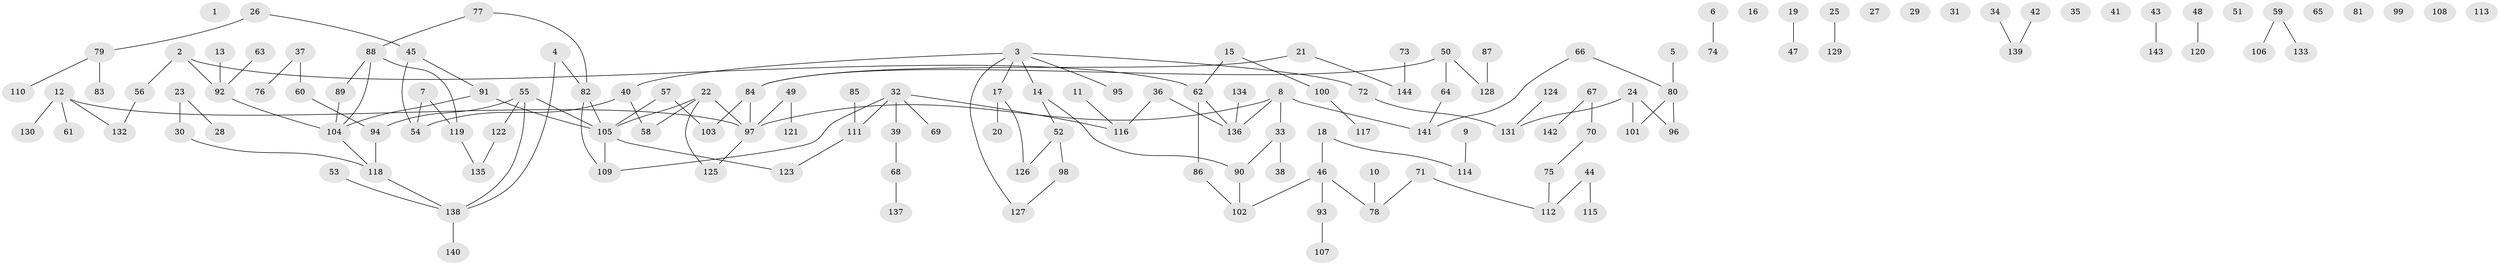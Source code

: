 // Generated by graph-tools (version 1.1) at 2025/39/03/09/25 04:39:30]
// undirected, 144 vertices, 145 edges
graph export_dot {
graph [start="1"]
  node [color=gray90,style=filled];
  1;
  2;
  3;
  4;
  5;
  6;
  7;
  8;
  9;
  10;
  11;
  12;
  13;
  14;
  15;
  16;
  17;
  18;
  19;
  20;
  21;
  22;
  23;
  24;
  25;
  26;
  27;
  28;
  29;
  30;
  31;
  32;
  33;
  34;
  35;
  36;
  37;
  38;
  39;
  40;
  41;
  42;
  43;
  44;
  45;
  46;
  47;
  48;
  49;
  50;
  51;
  52;
  53;
  54;
  55;
  56;
  57;
  58;
  59;
  60;
  61;
  62;
  63;
  64;
  65;
  66;
  67;
  68;
  69;
  70;
  71;
  72;
  73;
  74;
  75;
  76;
  77;
  78;
  79;
  80;
  81;
  82;
  83;
  84;
  85;
  86;
  87;
  88;
  89;
  90;
  91;
  92;
  93;
  94;
  95;
  96;
  97;
  98;
  99;
  100;
  101;
  102;
  103;
  104;
  105;
  106;
  107;
  108;
  109;
  110;
  111;
  112;
  113;
  114;
  115;
  116;
  117;
  118;
  119;
  120;
  121;
  122;
  123;
  124;
  125;
  126;
  127;
  128;
  129;
  130;
  131;
  132;
  133;
  134;
  135;
  136;
  137;
  138;
  139;
  140;
  141;
  142;
  143;
  144;
  2 -- 56;
  2 -- 62;
  2 -- 92;
  3 -- 14;
  3 -- 17;
  3 -- 40;
  3 -- 72;
  3 -- 95;
  3 -- 127;
  4 -- 82;
  4 -- 138;
  5 -- 80;
  6 -- 74;
  7 -- 54;
  7 -- 119;
  8 -- 33;
  8 -- 97;
  8 -- 136;
  8 -- 141;
  9 -- 114;
  10 -- 78;
  11 -- 116;
  12 -- 61;
  12 -- 97;
  12 -- 130;
  12 -- 132;
  13 -- 92;
  14 -- 52;
  14 -- 90;
  15 -- 62;
  15 -- 100;
  17 -- 20;
  17 -- 126;
  18 -- 46;
  18 -- 114;
  19 -- 47;
  21 -- 84;
  21 -- 144;
  22 -- 58;
  22 -- 97;
  22 -- 105;
  22 -- 125;
  23 -- 28;
  23 -- 30;
  24 -- 96;
  24 -- 101;
  24 -- 131;
  25 -- 129;
  26 -- 45;
  26 -- 79;
  30 -- 118;
  32 -- 39;
  32 -- 69;
  32 -- 109;
  32 -- 111;
  32 -- 116;
  33 -- 38;
  33 -- 90;
  34 -- 139;
  36 -- 116;
  36 -- 136;
  37 -- 60;
  37 -- 76;
  39 -- 68;
  40 -- 54;
  40 -- 58;
  42 -- 139;
  43 -- 143;
  44 -- 112;
  44 -- 115;
  45 -- 54;
  45 -- 91;
  46 -- 78;
  46 -- 93;
  46 -- 102;
  48 -- 120;
  49 -- 97;
  49 -- 121;
  50 -- 64;
  50 -- 84;
  50 -- 128;
  52 -- 98;
  52 -- 126;
  53 -- 138;
  55 -- 94;
  55 -- 105;
  55 -- 122;
  55 -- 138;
  56 -- 132;
  57 -- 103;
  57 -- 105;
  59 -- 106;
  59 -- 133;
  60 -- 94;
  62 -- 86;
  62 -- 136;
  63 -- 92;
  64 -- 141;
  66 -- 80;
  66 -- 141;
  67 -- 70;
  67 -- 142;
  68 -- 137;
  70 -- 75;
  71 -- 78;
  71 -- 112;
  72 -- 131;
  73 -- 144;
  75 -- 112;
  77 -- 82;
  77 -- 88;
  79 -- 83;
  79 -- 110;
  80 -- 96;
  80 -- 101;
  82 -- 105;
  82 -- 109;
  84 -- 97;
  84 -- 103;
  85 -- 111;
  86 -- 102;
  87 -- 128;
  88 -- 89;
  88 -- 104;
  88 -- 119;
  89 -- 104;
  90 -- 102;
  91 -- 104;
  91 -- 105;
  92 -- 104;
  93 -- 107;
  94 -- 118;
  97 -- 125;
  98 -- 127;
  100 -- 117;
  104 -- 118;
  105 -- 109;
  105 -- 123;
  111 -- 123;
  118 -- 138;
  119 -- 135;
  122 -- 135;
  124 -- 131;
  134 -- 136;
  138 -- 140;
}
